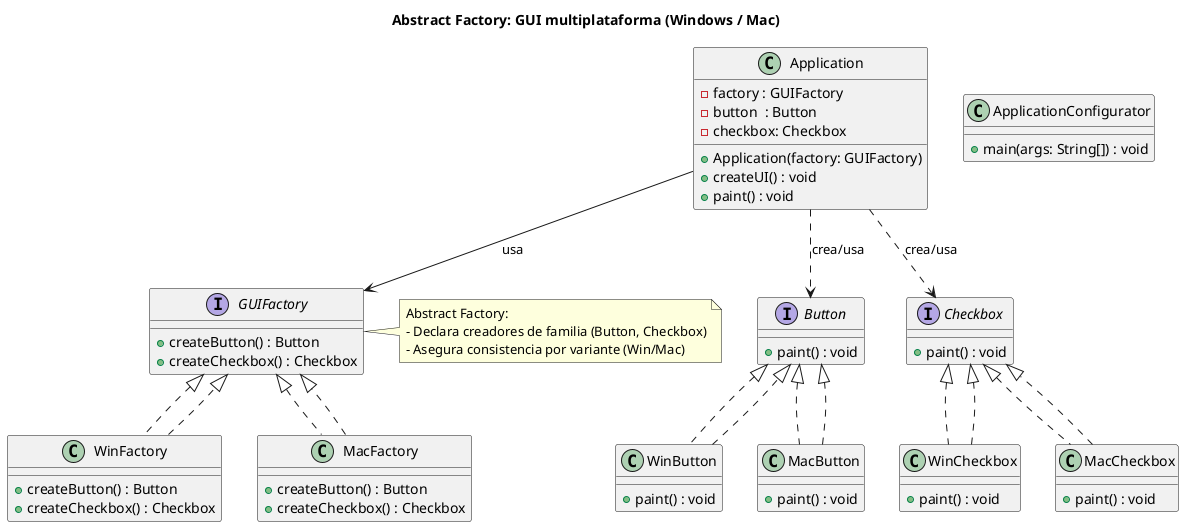 @startuml
title Abstract Factory: GUI multiplataforma (Windows / Mac)

' ===== Productos abstractos =====
interface Button {
  + paint() : void
}

interface Checkbox {
  + paint() : void
}

' ===== Productos concretos (Windows) =====
class WinButton implements Button {
  + paint() : void
}
class WinCheckbox implements Checkbox {
  + paint() : void
}

' ===== Productos concretos (Mac) =====
class MacButton implements Button {
  + paint() : void
}
class MacCheckbox implements Checkbox {
  + paint() : void
}

WinButton ..|> Button
WinCheckbox ..|> Checkbox
MacButton ..|> Button
MacCheckbox ..|> Checkbox

' ===== Fábrica abstracta =====
interface GUIFactory {
  + createButton() : Button
  + createCheckbox() : Checkbox
}

' ===== Fábricas concretas =====
class WinFactory implements GUIFactory {
  + createButton() : Button
  + createCheckbox() : Checkbox
}
class MacFactory implements GUIFactory {
  + createButton() : Button
  + createCheckbox() : Checkbox
}

WinFactory ..|> GUIFactory
MacFactory ..|> GUIFactory

' ===== Cliente =====
class Application {
  - factory : GUIFactory
  - button  : Button
  - checkbox: Checkbox
  + Application(factory: GUIFactory)
  + createUI() : void
  + paint() : void
}

class ApplicationConfigurator {
  + main(args: String[]) : void
}

Application --> GUIFactory : usa
Application ..> Button     : crea/usa
Application ..> Checkbox   : crea/usa

note right of GUIFactory
Abstract Factory:
- Declara creadores de familia (Button, Checkbox)
- Asegura consistencia por variante (Win/Mac)
end note
@enduml
